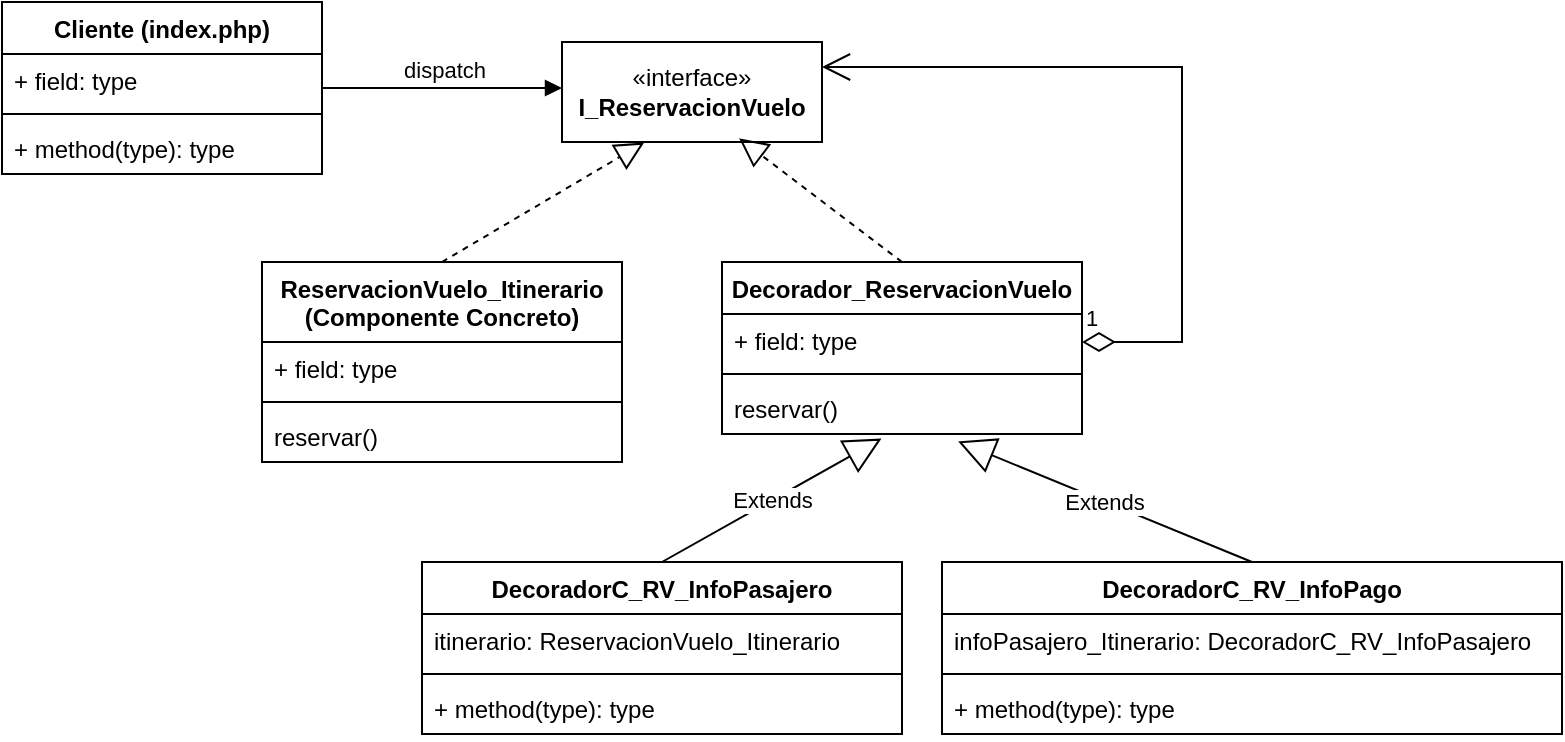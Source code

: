 <mxfile version="21.2.2" type="device">
  <diagram name="Página-1" id="YGzEItz38_lFBjoL8BgD">
    <mxGraphModel dx="1037" dy="369" grid="1" gridSize="10" guides="1" tooltips="1" connect="1" arrows="1" fold="1" page="1" pageScale="1" pageWidth="827" pageHeight="1169" math="0" shadow="0">
      <root>
        <mxCell id="0" />
        <mxCell id="1" parent="0" />
        <mxCell id="DsiCTJ-OUy0bPKO8I7uC-1" value="Cliente (index.php)" style="swimlane;fontStyle=1;align=center;verticalAlign=top;childLayout=stackLayout;horizontal=1;startSize=26;horizontalStack=0;resizeParent=1;resizeParentMax=0;resizeLast=0;collapsible=1;marginBottom=0;whiteSpace=wrap;html=1;" parent="1" vertex="1">
          <mxGeometry x="130" y="40" width="160" height="86" as="geometry" />
        </mxCell>
        <mxCell id="DsiCTJ-OUy0bPKO8I7uC-2" value="+ field: type" style="text;strokeColor=none;fillColor=none;align=left;verticalAlign=top;spacingLeft=4;spacingRight=4;overflow=hidden;rotatable=0;points=[[0,0.5],[1,0.5]];portConstraint=eastwest;whiteSpace=wrap;html=1;" parent="DsiCTJ-OUy0bPKO8I7uC-1" vertex="1">
          <mxGeometry y="26" width="160" height="26" as="geometry" />
        </mxCell>
        <mxCell id="DsiCTJ-OUy0bPKO8I7uC-3" value="" style="line;strokeWidth=1;fillColor=none;align=left;verticalAlign=middle;spacingTop=-1;spacingLeft=3;spacingRight=3;rotatable=0;labelPosition=right;points=[];portConstraint=eastwest;strokeColor=inherit;" parent="DsiCTJ-OUy0bPKO8I7uC-1" vertex="1">
          <mxGeometry y="52" width="160" height="8" as="geometry" />
        </mxCell>
        <mxCell id="DsiCTJ-OUy0bPKO8I7uC-4" value="+ method(type): type" style="text;strokeColor=none;fillColor=none;align=left;verticalAlign=top;spacingLeft=4;spacingRight=4;overflow=hidden;rotatable=0;points=[[0,0.5],[1,0.5]];portConstraint=eastwest;whiteSpace=wrap;html=1;" parent="DsiCTJ-OUy0bPKO8I7uC-1" vertex="1">
          <mxGeometry y="60" width="160" height="26" as="geometry" />
        </mxCell>
        <mxCell id="DsiCTJ-OUy0bPKO8I7uC-9" value="ReservacionVuelo_Itinerario&lt;br&gt;(Componente Concreto)" style="swimlane;fontStyle=1;align=center;verticalAlign=top;childLayout=stackLayout;horizontal=1;startSize=40;horizontalStack=0;resizeParent=1;resizeParentMax=0;resizeLast=0;collapsible=1;marginBottom=0;whiteSpace=wrap;html=1;" parent="1" vertex="1">
          <mxGeometry x="260" y="170" width="180" height="100" as="geometry" />
        </mxCell>
        <mxCell id="DsiCTJ-OUy0bPKO8I7uC-10" value="+ field: type" style="text;strokeColor=none;fillColor=none;align=left;verticalAlign=top;spacingLeft=4;spacingRight=4;overflow=hidden;rotatable=0;points=[[0,0.5],[1,0.5]];portConstraint=eastwest;whiteSpace=wrap;html=1;" parent="DsiCTJ-OUy0bPKO8I7uC-9" vertex="1">
          <mxGeometry y="40" width="180" height="26" as="geometry" />
        </mxCell>
        <mxCell id="DsiCTJ-OUy0bPKO8I7uC-11" value="" style="line;strokeWidth=1;fillColor=none;align=left;verticalAlign=middle;spacingTop=-1;spacingLeft=3;spacingRight=3;rotatable=0;labelPosition=right;points=[];portConstraint=eastwest;strokeColor=inherit;" parent="DsiCTJ-OUy0bPKO8I7uC-9" vertex="1">
          <mxGeometry y="66" width="180" height="8" as="geometry" />
        </mxCell>
        <mxCell id="DsiCTJ-OUy0bPKO8I7uC-12" value="reservar()" style="text;strokeColor=none;fillColor=none;align=left;verticalAlign=top;spacingLeft=4;spacingRight=4;overflow=hidden;rotatable=0;points=[[0,0.5],[1,0.5]];portConstraint=eastwest;whiteSpace=wrap;html=1;" parent="DsiCTJ-OUy0bPKO8I7uC-9" vertex="1">
          <mxGeometry y="74" width="180" height="26" as="geometry" />
        </mxCell>
        <mxCell id="DsiCTJ-OUy0bPKO8I7uC-13" value="Decorador_ReservacionVuelo" style="swimlane;fontStyle=1;align=center;verticalAlign=top;childLayout=stackLayout;horizontal=1;startSize=26;horizontalStack=0;resizeParent=1;resizeParentMax=0;resizeLast=0;collapsible=1;marginBottom=0;whiteSpace=wrap;html=1;" parent="1" vertex="1">
          <mxGeometry x="490" y="170" width="180" height="86" as="geometry" />
        </mxCell>
        <mxCell id="DsiCTJ-OUy0bPKO8I7uC-14" value="+ field: type" style="text;strokeColor=none;fillColor=none;align=left;verticalAlign=top;spacingLeft=4;spacingRight=4;overflow=hidden;rotatable=0;points=[[0,0.5],[1,0.5]];portConstraint=eastwest;whiteSpace=wrap;html=1;" parent="DsiCTJ-OUy0bPKO8I7uC-13" vertex="1">
          <mxGeometry y="26" width="180" height="26" as="geometry" />
        </mxCell>
        <mxCell id="DsiCTJ-OUy0bPKO8I7uC-15" value="" style="line;strokeWidth=1;fillColor=none;align=left;verticalAlign=middle;spacingTop=-1;spacingLeft=3;spacingRight=3;rotatable=0;labelPosition=right;points=[];portConstraint=eastwest;strokeColor=inherit;" parent="DsiCTJ-OUy0bPKO8I7uC-13" vertex="1">
          <mxGeometry y="52" width="180" height="8" as="geometry" />
        </mxCell>
        <mxCell id="DsiCTJ-OUy0bPKO8I7uC-16" value="reservar()" style="text;strokeColor=none;fillColor=none;align=left;verticalAlign=top;spacingLeft=4;spacingRight=4;overflow=hidden;rotatable=0;points=[[0,0.5],[1,0.5]];portConstraint=eastwest;whiteSpace=wrap;html=1;" parent="DsiCTJ-OUy0bPKO8I7uC-13" vertex="1">
          <mxGeometry y="60" width="180" height="26" as="geometry" />
        </mxCell>
        <mxCell id="DsiCTJ-OUy0bPKO8I7uC-24" value="dispatch" style="html=1;verticalAlign=bottom;endArrow=block;edgeStyle=elbowEdgeStyle;elbow=vertical;curved=0;rounded=0;" parent="1" edge="1">
          <mxGeometry width="80" relative="1" as="geometry">
            <mxPoint x="290" y="83" as="sourcePoint" />
            <mxPoint x="410" y="82.5" as="targetPoint" />
            <Array as="points">
              <mxPoint x="450" y="83" />
            </Array>
          </mxGeometry>
        </mxCell>
        <mxCell id="eVPoWJSbL3jEX4otD5iL-1" value="«interface»&lt;br&gt;&lt;b&gt;I_ReservacionVuelo&lt;/b&gt;" style="html=1;whiteSpace=wrap;" vertex="1" parent="1">
          <mxGeometry x="410" y="60" width="130" height="50" as="geometry" />
        </mxCell>
        <mxCell id="eVPoWJSbL3jEX4otD5iL-2" value="" style="endArrow=block;dashed=1;endFill=0;endSize=12;html=1;rounded=0;entryX=0.316;entryY=1.005;entryDx=0;entryDy=0;entryPerimeter=0;exitX=0.5;exitY=0;exitDx=0;exitDy=0;" edge="1" parent="1" source="DsiCTJ-OUy0bPKO8I7uC-9" target="eVPoWJSbL3jEX4otD5iL-1">
          <mxGeometry width="160" relative="1" as="geometry">
            <mxPoint x="320" y="180" as="sourcePoint" />
            <mxPoint x="480" y="180" as="targetPoint" />
          </mxGeometry>
        </mxCell>
        <mxCell id="eVPoWJSbL3jEX4otD5iL-3" value="" style="endArrow=block;dashed=1;endFill=0;endSize=12;html=1;rounded=0;entryX=0.681;entryY=0.963;entryDx=0;entryDy=0;entryPerimeter=0;exitX=0.5;exitY=0;exitDx=0;exitDy=0;" edge="1" parent="1" source="DsiCTJ-OUy0bPKO8I7uC-13" target="eVPoWJSbL3jEX4otD5iL-1">
          <mxGeometry width="160" relative="1" as="geometry">
            <mxPoint x="320" y="180" as="sourcePoint" />
            <mxPoint x="480" y="180" as="targetPoint" />
          </mxGeometry>
        </mxCell>
        <mxCell id="eVPoWJSbL3jEX4otD5iL-4" value="DecoradorC_RV_InfoPasajero" style="swimlane;fontStyle=1;align=center;verticalAlign=top;childLayout=stackLayout;horizontal=1;startSize=26;horizontalStack=0;resizeParent=1;resizeParentMax=0;resizeLast=0;collapsible=1;marginBottom=0;whiteSpace=wrap;html=1;" vertex="1" parent="1">
          <mxGeometry x="340" y="320" width="240" height="86" as="geometry" />
        </mxCell>
        <mxCell id="eVPoWJSbL3jEX4otD5iL-5" value="itinerario: ReservacionVuelo_Itinerario" style="text;strokeColor=none;fillColor=none;align=left;verticalAlign=top;spacingLeft=4;spacingRight=4;overflow=hidden;rotatable=0;points=[[0,0.5],[1,0.5]];portConstraint=eastwest;whiteSpace=wrap;html=1;" vertex="1" parent="eVPoWJSbL3jEX4otD5iL-4">
          <mxGeometry y="26" width="240" height="26" as="geometry" />
        </mxCell>
        <mxCell id="eVPoWJSbL3jEX4otD5iL-6" value="" style="line;strokeWidth=1;fillColor=none;align=left;verticalAlign=middle;spacingTop=-1;spacingLeft=3;spacingRight=3;rotatable=0;labelPosition=right;points=[];portConstraint=eastwest;strokeColor=inherit;" vertex="1" parent="eVPoWJSbL3jEX4otD5iL-4">
          <mxGeometry y="52" width="240" height="8" as="geometry" />
        </mxCell>
        <mxCell id="eVPoWJSbL3jEX4otD5iL-7" value="+ method(type): type" style="text;strokeColor=none;fillColor=none;align=left;verticalAlign=top;spacingLeft=4;spacingRight=4;overflow=hidden;rotatable=0;points=[[0,0.5],[1,0.5]];portConstraint=eastwest;whiteSpace=wrap;html=1;" vertex="1" parent="eVPoWJSbL3jEX4otD5iL-4">
          <mxGeometry y="60" width="240" height="26" as="geometry" />
        </mxCell>
        <mxCell id="eVPoWJSbL3jEX4otD5iL-8" value="DecoradorC_RV_InfoPago" style="swimlane;fontStyle=1;align=center;verticalAlign=top;childLayout=stackLayout;horizontal=1;startSize=26;horizontalStack=0;resizeParent=1;resizeParentMax=0;resizeLast=0;collapsible=1;marginBottom=0;whiteSpace=wrap;html=1;" vertex="1" parent="1">
          <mxGeometry x="600" y="320" width="310" height="86" as="geometry" />
        </mxCell>
        <mxCell id="eVPoWJSbL3jEX4otD5iL-9" value="infoPasajero_Itinerario: DecoradorC_RV_InfoPasajero&amp;nbsp;" style="text;strokeColor=none;fillColor=none;align=left;verticalAlign=top;spacingLeft=4;spacingRight=4;overflow=hidden;rotatable=0;points=[[0,0.5],[1,0.5]];portConstraint=eastwest;whiteSpace=wrap;html=1;" vertex="1" parent="eVPoWJSbL3jEX4otD5iL-8">
          <mxGeometry y="26" width="310" height="26" as="geometry" />
        </mxCell>
        <mxCell id="eVPoWJSbL3jEX4otD5iL-10" value="" style="line;strokeWidth=1;fillColor=none;align=left;verticalAlign=middle;spacingTop=-1;spacingLeft=3;spacingRight=3;rotatable=0;labelPosition=right;points=[];portConstraint=eastwest;strokeColor=inherit;" vertex="1" parent="eVPoWJSbL3jEX4otD5iL-8">
          <mxGeometry y="52" width="310" height="8" as="geometry" />
        </mxCell>
        <mxCell id="eVPoWJSbL3jEX4otD5iL-11" value="+ method(type): type" style="text;strokeColor=none;fillColor=none;align=left;verticalAlign=top;spacingLeft=4;spacingRight=4;overflow=hidden;rotatable=0;points=[[0,0.5],[1,0.5]];portConstraint=eastwest;whiteSpace=wrap;html=1;" vertex="1" parent="eVPoWJSbL3jEX4otD5iL-8">
          <mxGeometry y="60" width="310" height="26" as="geometry" />
        </mxCell>
        <mxCell id="eVPoWJSbL3jEX4otD5iL-12" value="Extends" style="endArrow=block;endSize=16;endFill=0;html=1;rounded=0;exitX=0.5;exitY=0;exitDx=0;exitDy=0;entryX=0.443;entryY=1.088;entryDx=0;entryDy=0;entryPerimeter=0;" edge="1" parent="1" source="eVPoWJSbL3jEX4otD5iL-4" target="DsiCTJ-OUy0bPKO8I7uC-16">
          <mxGeometry width="160" relative="1" as="geometry">
            <mxPoint x="320" y="270" as="sourcePoint" />
            <mxPoint x="480" y="270" as="targetPoint" />
          </mxGeometry>
        </mxCell>
        <mxCell id="eVPoWJSbL3jEX4otD5iL-13" value="Extends" style="endArrow=block;endSize=16;endFill=0;html=1;rounded=0;exitX=0.5;exitY=0;exitDx=0;exitDy=0;entryX=0.656;entryY=1.143;entryDx=0;entryDy=0;entryPerimeter=0;" edge="1" parent="1" source="eVPoWJSbL3jEX4otD5iL-8" target="DsiCTJ-OUy0bPKO8I7uC-16">
          <mxGeometry width="160" relative="1" as="geometry">
            <mxPoint x="580" y="280" as="sourcePoint" />
            <mxPoint x="740" y="280" as="targetPoint" />
          </mxGeometry>
        </mxCell>
        <mxCell id="eVPoWJSbL3jEX4otD5iL-14" value="1" style="endArrow=open;html=1;endSize=12;startArrow=diamondThin;startSize=14;startFill=0;edgeStyle=orthogonalEdgeStyle;align=left;verticalAlign=bottom;rounded=0;entryX=1;entryY=0.25;entryDx=0;entryDy=0;" edge="1" parent="1" target="eVPoWJSbL3jEX4otD5iL-1">
          <mxGeometry x="-1" y="3" relative="1" as="geometry">
            <mxPoint x="670" y="210" as="sourcePoint" />
            <mxPoint x="830" y="210" as="targetPoint" />
            <Array as="points">
              <mxPoint x="720" y="210" />
              <mxPoint x="720" y="72" />
            </Array>
          </mxGeometry>
        </mxCell>
      </root>
    </mxGraphModel>
  </diagram>
</mxfile>
